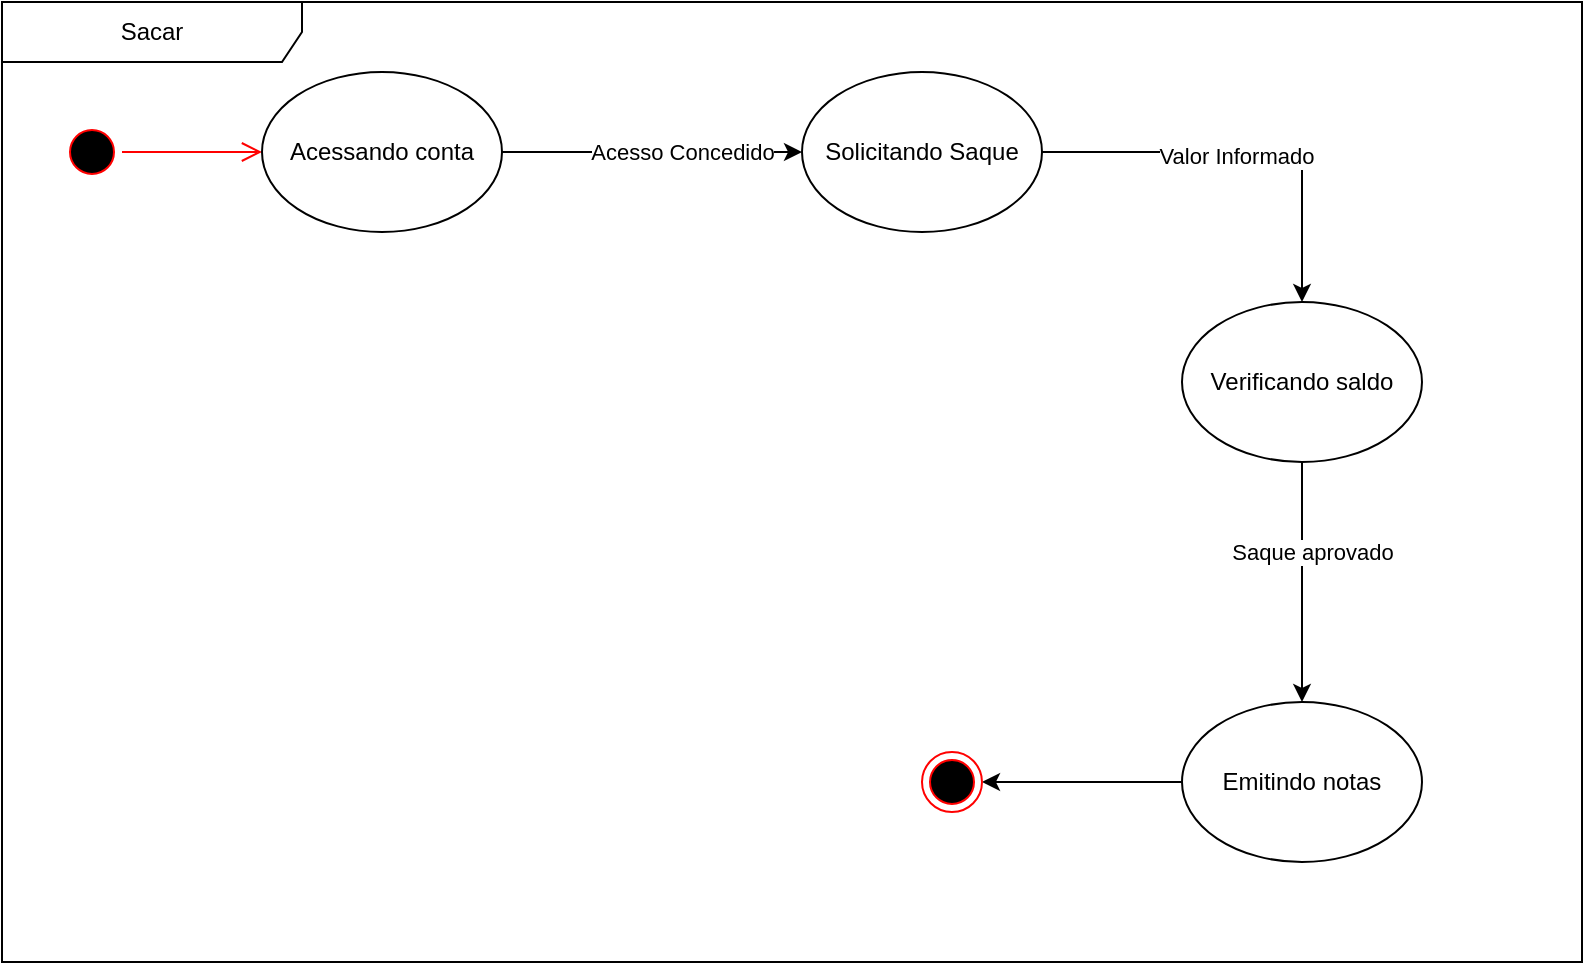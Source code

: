 <mxfile version="16.2.4" type="github">
  <diagram id="EiqaVIw0Xq5smAEMS3WH" name="Page-1">
    <mxGraphModel dx="1422" dy="772" grid="1" gridSize="10" guides="1" tooltips="1" connect="1" arrows="1" fold="1" page="1" pageScale="1" pageWidth="850" pageHeight="1100" math="0" shadow="0">
      <root>
        <mxCell id="0" />
        <mxCell id="1" parent="0" />
        <mxCell id="8dXnkB4uLVbHSzQZJCSs-1" value="Sacar" style="shape=umlFrame;whiteSpace=wrap;html=1;width=150;height=30;" vertex="1" parent="1">
          <mxGeometry x="30" y="280" width="790" height="480" as="geometry" />
        </mxCell>
        <mxCell id="8dXnkB4uLVbHSzQZJCSs-2" value="" style="ellipse;html=1;shape=startState;fillColor=#000000;strokeColor=#ff0000;" vertex="1" parent="1">
          <mxGeometry x="60" y="340" width="30" height="30" as="geometry" />
        </mxCell>
        <mxCell id="8dXnkB4uLVbHSzQZJCSs-3" value="" style="edgeStyle=orthogonalEdgeStyle;html=1;verticalAlign=bottom;endArrow=open;endSize=8;strokeColor=#ff0000;rounded=0;entryX=0;entryY=0.5;entryDx=0;entryDy=0;" edge="1" source="8dXnkB4uLVbHSzQZJCSs-2" parent="1" target="8dXnkB4uLVbHSzQZJCSs-4">
          <mxGeometry relative="1" as="geometry">
            <mxPoint x="75" y="430" as="targetPoint" />
          </mxGeometry>
        </mxCell>
        <mxCell id="8dXnkB4uLVbHSzQZJCSs-7" style="edgeStyle=orthogonalEdgeStyle;rounded=0;orthogonalLoop=1;jettySize=auto;html=1;" edge="1" parent="1" source="8dXnkB4uLVbHSzQZJCSs-4" target="8dXnkB4uLVbHSzQZJCSs-5">
          <mxGeometry relative="1" as="geometry" />
        </mxCell>
        <mxCell id="8dXnkB4uLVbHSzQZJCSs-8" value="Acesso Concedido" style="edgeLabel;html=1;align=center;verticalAlign=middle;resizable=0;points=[];" vertex="1" connectable="0" parent="8dXnkB4uLVbHSzQZJCSs-7">
          <mxGeometry x="0.2" relative="1" as="geometry">
            <mxPoint as="offset" />
          </mxGeometry>
        </mxCell>
        <mxCell id="8dXnkB4uLVbHSzQZJCSs-4" value="Acessando conta" style="ellipse;whiteSpace=wrap;html=1;" vertex="1" parent="1">
          <mxGeometry x="160" y="315" width="120" height="80" as="geometry" />
        </mxCell>
        <mxCell id="8dXnkB4uLVbHSzQZJCSs-9" style="edgeStyle=orthogonalEdgeStyle;rounded=0;orthogonalLoop=1;jettySize=auto;html=1;entryX=0.5;entryY=0;entryDx=0;entryDy=0;" edge="1" parent="1" source="8dXnkB4uLVbHSzQZJCSs-5" target="8dXnkB4uLVbHSzQZJCSs-6">
          <mxGeometry relative="1" as="geometry" />
        </mxCell>
        <mxCell id="8dXnkB4uLVbHSzQZJCSs-10" value="Valor Informado" style="edgeLabel;html=1;align=center;verticalAlign=middle;resizable=0;points=[];" vertex="1" connectable="0" parent="8dXnkB4uLVbHSzQZJCSs-9">
          <mxGeometry x="-0.054" y="-2" relative="1" as="geometry">
            <mxPoint as="offset" />
          </mxGeometry>
        </mxCell>
        <mxCell id="8dXnkB4uLVbHSzQZJCSs-5" value="Solicitando Saque" style="ellipse;whiteSpace=wrap;html=1;" vertex="1" parent="1">
          <mxGeometry x="430" y="315" width="120" height="80" as="geometry" />
        </mxCell>
        <mxCell id="8dXnkB4uLVbHSzQZJCSs-12" style="edgeStyle=orthogonalEdgeStyle;rounded=0;orthogonalLoop=1;jettySize=auto;html=1;entryX=0.5;entryY=0;entryDx=0;entryDy=0;" edge="1" parent="1" source="8dXnkB4uLVbHSzQZJCSs-6" target="8dXnkB4uLVbHSzQZJCSs-11">
          <mxGeometry relative="1" as="geometry" />
        </mxCell>
        <mxCell id="8dXnkB4uLVbHSzQZJCSs-13" value="Saque aprovado" style="edgeLabel;html=1;align=center;verticalAlign=middle;resizable=0;points=[];" vertex="1" connectable="0" parent="8dXnkB4uLVbHSzQZJCSs-12">
          <mxGeometry x="-0.25" y="5" relative="1" as="geometry">
            <mxPoint as="offset" />
          </mxGeometry>
        </mxCell>
        <mxCell id="8dXnkB4uLVbHSzQZJCSs-6" value="Verificando saldo" style="ellipse;whiteSpace=wrap;html=1;" vertex="1" parent="1">
          <mxGeometry x="620" y="430" width="120" height="80" as="geometry" />
        </mxCell>
        <mxCell id="8dXnkB4uLVbHSzQZJCSs-15" style="edgeStyle=orthogonalEdgeStyle;rounded=0;orthogonalLoop=1;jettySize=auto;html=1;entryX=1;entryY=0.5;entryDx=0;entryDy=0;" edge="1" parent="1" source="8dXnkB4uLVbHSzQZJCSs-11" target="8dXnkB4uLVbHSzQZJCSs-14">
          <mxGeometry relative="1" as="geometry" />
        </mxCell>
        <mxCell id="8dXnkB4uLVbHSzQZJCSs-11" value="Emitindo notas" style="ellipse;whiteSpace=wrap;html=1;" vertex="1" parent="1">
          <mxGeometry x="620" y="630" width="120" height="80" as="geometry" />
        </mxCell>
        <mxCell id="8dXnkB4uLVbHSzQZJCSs-14" value="" style="ellipse;html=1;shape=endState;fillColor=#000000;strokeColor=#ff0000;" vertex="1" parent="1">
          <mxGeometry x="490" y="655" width="30" height="30" as="geometry" />
        </mxCell>
      </root>
    </mxGraphModel>
  </diagram>
</mxfile>
